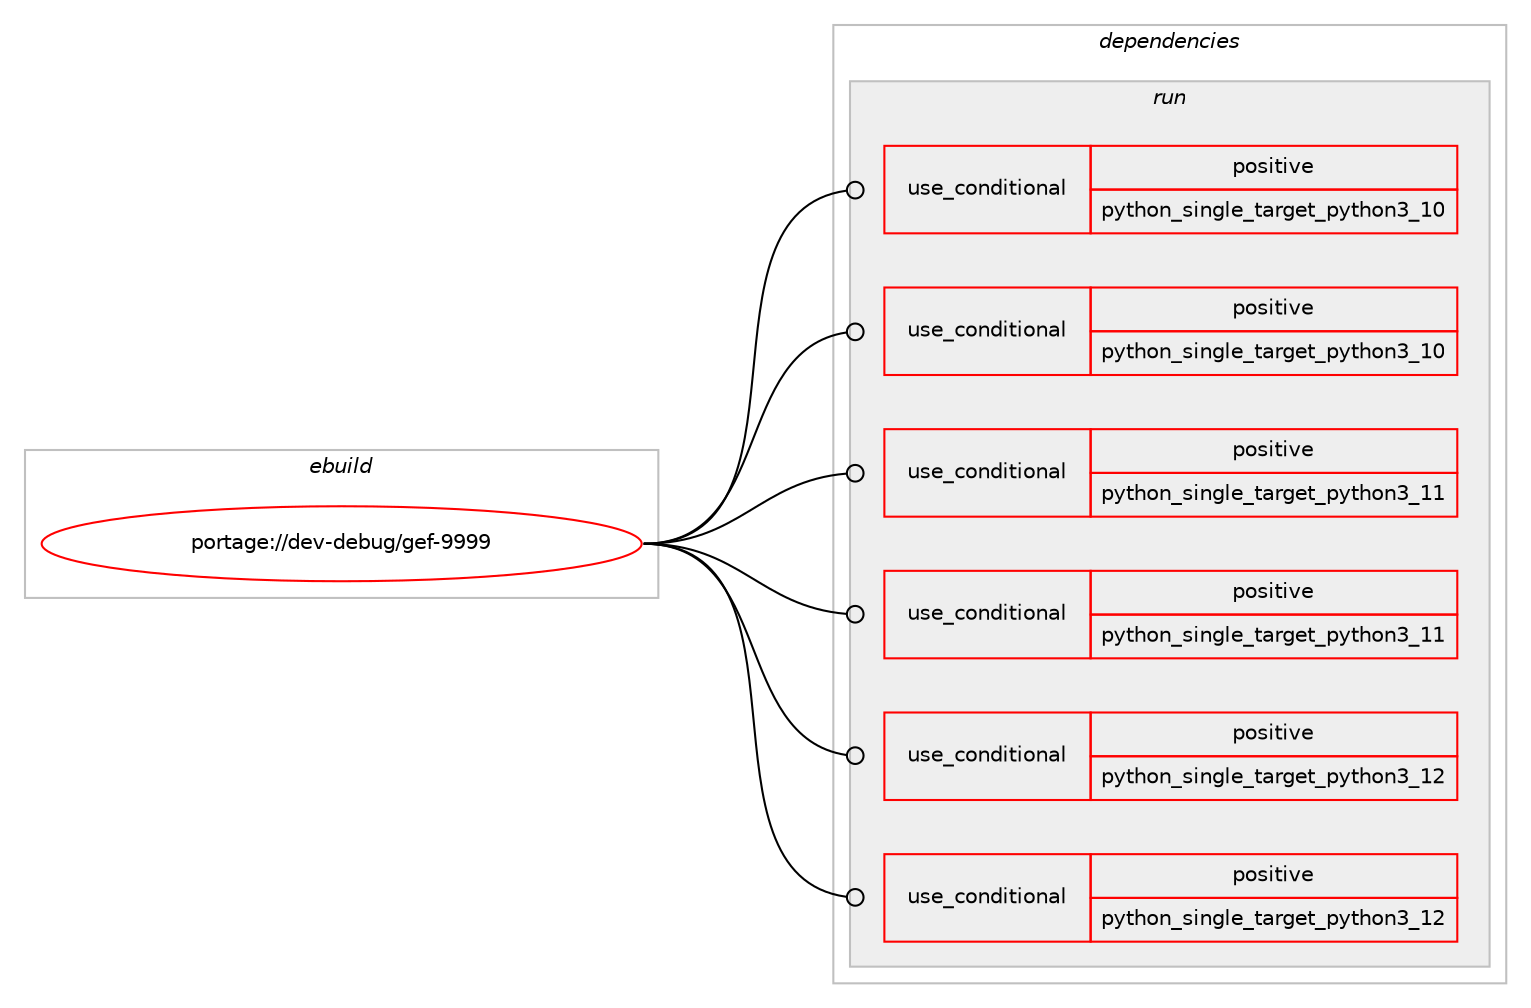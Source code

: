 digraph prolog {

# *************
# Graph options
# *************

newrank=true;
concentrate=true;
compound=true;
graph [rankdir=LR,fontname=Helvetica,fontsize=10,ranksep=1.5];#, ranksep=2.5, nodesep=0.2];
edge  [arrowhead=vee];
node  [fontname=Helvetica,fontsize=10];

# **********
# The ebuild
# **********

subgraph cluster_leftcol {
color=gray;
rank=same;
label=<<i>ebuild</i>>;
id [label="portage://dev-debug/gef-9999", color=red, width=4, href="../dev-debug/gef-9999.svg"];
}

# ****************
# The dependencies
# ****************

subgraph cluster_midcol {
color=gray;
label=<<i>dependencies</i>>;
subgraph cluster_compile {
fillcolor="#eeeeee";
style=filled;
label=<<i>compile</i>>;
}
subgraph cluster_compileandrun {
fillcolor="#eeeeee";
style=filled;
label=<<i>compile and run</i>>;
}
subgraph cluster_run {
fillcolor="#eeeeee";
style=filled;
label=<<i>run</i>>;
subgraph cond18533 {
dependency32593 [label=<<TABLE BORDER="0" CELLBORDER="1" CELLSPACING="0" CELLPADDING="4"><TR><TD ROWSPAN="3" CELLPADDING="10">use_conditional</TD></TR><TR><TD>positive</TD></TR><TR><TD>python_single_target_python3_10</TD></TR></TABLE>>, shape=none, color=red];
# *** BEGIN UNKNOWN DEPENDENCY TYPE (TODO) ***
# dependency32593 -> package_dependency(portage://dev-debug/gef-9999,run,no,dev-lang,python,none,[,,],[slot(3.10)],[])
# *** END UNKNOWN DEPENDENCY TYPE (TODO) ***

}
id:e -> dependency32593:w [weight=20,style="solid",arrowhead="odot"];
subgraph cond18534 {
dependency32594 [label=<<TABLE BORDER="0" CELLBORDER="1" CELLSPACING="0" CELLPADDING="4"><TR><TD ROWSPAN="3" CELLPADDING="10">use_conditional</TD></TR><TR><TD>positive</TD></TR><TR><TD>python_single_target_python3_10</TD></TR></TABLE>>, shape=none, color=red];
# *** BEGIN UNKNOWN DEPENDENCY TYPE (TODO) ***
# dependency32594 -> package_dependency(portage://dev-debug/gef-9999,run,no,dev-libs,capstone,none,[,,],[],[use(enable(python),none),use(enable(python_targets_python3_10),negative)])
# *** END UNKNOWN DEPENDENCY TYPE (TODO) ***

# *** BEGIN UNKNOWN DEPENDENCY TYPE (TODO) ***
# dependency32594 -> package_dependency(portage://dev-debug/gef-9999,run,no,dev-libs,keystone,none,[,,],[],[use(enable(python),none),use(enable(python_targets_python3_10),negative)])
# *** END UNKNOWN DEPENDENCY TYPE (TODO) ***

# *** BEGIN UNKNOWN DEPENDENCY TYPE (TODO) ***
# dependency32594 -> package_dependency(portage://dev-debug/gef-9999,run,no,dev-python,pylint,none,[,,],[],[use(enable(python_targets_python3_10),negative)])
# *** END UNKNOWN DEPENDENCY TYPE (TODO) ***

# *** BEGIN UNKNOWN DEPENDENCY TYPE (TODO) ***
# dependency32594 -> package_dependency(portage://dev-debug/gef-9999,run,no,dev-python,rpyc,none,[,,],[],[use(enable(python_targets_python3_10),negative)])
# *** END UNKNOWN DEPENDENCY TYPE (TODO) ***

# *** BEGIN UNKNOWN DEPENDENCY TYPE (TODO) ***
# dependency32594 -> package_dependency(portage://dev-debug/gef-9999,run,no,dev-util,unicorn,none,[,,],[],[use(enable(python),none),use(enable(python_targets_python3_10),negative)])
# *** END UNKNOWN DEPENDENCY TYPE (TODO) ***

}
id:e -> dependency32594:w [weight=20,style="solid",arrowhead="odot"];
subgraph cond18535 {
dependency32595 [label=<<TABLE BORDER="0" CELLBORDER="1" CELLSPACING="0" CELLPADDING="4"><TR><TD ROWSPAN="3" CELLPADDING="10">use_conditional</TD></TR><TR><TD>positive</TD></TR><TR><TD>python_single_target_python3_11</TD></TR></TABLE>>, shape=none, color=red];
# *** BEGIN UNKNOWN DEPENDENCY TYPE (TODO) ***
# dependency32595 -> package_dependency(portage://dev-debug/gef-9999,run,no,dev-lang,python,none,[,,],[slot(3.11)],[])
# *** END UNKNOWN DEPENDENCY TYPE (TODO) ***

}
id:e -> dependency32595:w [weight=20,style="solid",arrowhead="odot"];
subgraph cond18536 {
dependency32596 [label=<<TABLE BORDER="0" CELLBORDER="1" CELLSPACING="0" CELLPADDING="4"><TR><TD ROWSPAN="3" CELLPADDING="10">use_conditional</TD></TR><TR><TD>positive</TD></TR><TR><TD>python_single_target_python3_11</TD></TR></TABLE>>, shape=none, color=red];
# *** BEGIN UNKNOWN DEPENDENCY TYPE (TODO) ***
# dependency32596 -> package_dependency(portage://dev-debug/gef-9999,run,no,dev-libs,capstone,none,[,,],[],[use(enable(python),none),use(enable(python_targets_python3_11),negative)])
# *** END UNKNOWN DEPENDENCY TYPE (TODO) ***

# *** BEGIN UNKNOWN DEPENDENCY TYPE (TODO) ***
# dependency32596 -> package_dependency(portage://dev-debug/gef-9999,run,no,dev-libs,keystone,none,[,,],[],[use(enable(python),none),use(enable(python_targets_python3_11),negative)])
# *** END UNKNOWN DEPENDENCY TYPE (TODO) ***

# *** BEGIN UNKNOWN DEPENDENCY TYPE (TODO) ***
# dependency32596 -> package_dependency(portage://dev-debug/gef-9999,run,no,dev-python,pylint,none,[,,],[],[use(enable(python_targets_python3_11),negative)])
# *** END UNKNOWN DEPENDENCY TYPE (TODO) ***

# *** BEGIN UNKNOWN DEPENDENCY TYPE (TODO) ***
# dependency32596 -> package_dependency(portage://dev-debug/gef-9999,run,no,dev-python,rpyc,none,[,,],[],[use(enable(python_targets_python3_11),negative)])
# *** END UNKNOWN DEPENDENCY TYPE (TODO) ***

# *** BEGIN UNKNOWN DEPENDENCY TYPE (TODO) ***
# dependency32596 -> package_dependency(portage://dev-debug/gef-9999,run,no,dev-util,unicorn,none,[,,],[],[use(enable(python),none),use(enable(python_targets_python3_11),negative)])
# *** END UNKNOWN DEPENDENCY TYPE (TODO) ***

}
id:e -> dependency32596:w [weight=20,style="solid",arrowhead="odot"];
subgraph cond18537 {
dependency32597 [label=<<TABLE BORDER="0" CELLBORDER="1" CELLSPACING="0" CELLPADDING="4"><TR><TD ROWSPAN="3" CELLPADDING="10">use_conditional</TD></TR><TR><TD>positive</TD></TR><TR><TD>python_single_target_python3_12</TD></TR></TABLE>>, shape=none, color=red];
# *** BEGIN UNKNOWN DEPENDENCY TYPE (TODO) ***
# dependency32597 -> package_dependency(portage://dev-debug/gef-9999,run,no,dev-lang,python,none,[,,],[slot(3.12)],[])
# *** END UNKNOWN DEPENDENCY TYPE (TODO) ***

}
id:e -> dependency32597:w [weight=20,style="solid",arrowhead="odot"];
subgraph cond18538 {
dependency32598 [label=<<TABLE BORDER="0" CELLBORDER="1" CELLSPACING="0" CELLPADDING="4"><TR><TD ROWSPAN="3" CELLPADDING="10">use_conditional</TD></TR><TR><TD>positive</TD></TR><TR><TD>python_single_target_python3_12</TD></TR></TABLE>>, shape=none, color=red];
# *** BEGIN UNKNOWN DEPENDENCY TYPE (TODO) ***
# dependency32598 -> package_dependency(portage://dev-debug/gef-9999,run,no,dev-libs,capstone,none,[,,],[],[use(enable(python),none),use(enable(python_targets_python3_12),negative)])
# *** END UNKNOWN DEPENDENCY TYPE (TODO) ***

# *** BEGIN UNKNOWN DEPENDENCY TYPE (TODO) ***
# dependency32598 -> package_dependency(portage://dev-debug/gef-9999,run,no,dev-libs,keystone,none,[,,],[],[use(enable(python),none),use(enable(python_targets_python3_12),negative)])
# *** END UNKNOWN DEPENDENCY TYPE (TODO) ***

# *** BEGIN UNKNOWN DEPENDENCY TYPE (TODO) ***
# dependency32598 -> package_dependency(portage://dev-debug/gef-9999,run,no,dev-python,pylint,none,[,,],[],[use(enable(python_targets_python3_12),negative)])
# *** END UNKNOWN DEPENDENCY TYPE (TODO) ***

# *** BEGIN UNKNOWN DEPENDENCY TYPE (TODO) ***
# dependency32598 -> package_dependency(portage://dev-debug/gef-9999,run,no,dev-python,rpyc,none,[,,],[],[use(enable(python_targets_python3_12),negative)])
# *** END UNKNOWN DEPENDENCY TYPE (TODO) ***

# *** BEGIN UNKNOWN DEPENDENCY TYPE (TODO) ***
# dependency32598 -> package_dependency(portage://dev-debug/gef-9999,run,no,dev-util,unicorn,none,[,,],[],[use(enable(python),none),use(enable(python_targets_python3_12),negative)])
# *** END UNKNOWN DEPENDENCY TYPE (TODO) ***

}
id:e -> dependency32598:w [weight=20,style="solid",arrowhead="odot"];
# *** BEGIN UNKNOWN DEPENDENCY TYPE (TODO) ***
# id -> package_dependency(portage://dev-debug/gef-9999,run,no,dev-debug,gdb,none,[,,],[],[use(enable(python),none),use(optenable(python_single_target_python3_10),negative),use(optenable(python_single_target_python3_11),negative),use(optenable(python_single_target_python3_12),negative)])
# *** END UNKNOWN DEPENDENCY TYPE (TODO) ***

# *** BEGIN UNKNOWN DEPENDENCY TYPE (TODO) ***
# id -> package_dependency(portage://dev-debug/gef-9999,run,no,dev-util,ropper,none,[,,],[],[use(optenable(python_single_target_python3_10),negative),use(optenable(python_single_target_python3_11),negative),use(optenable(python_single_target_python3_12),negative)])
# *** END UNKNOWN DEPENDENCY TYPE (TODO) ***

}
}

# **************
# The candidates
# **************

subgraph cluster_choices {
rank=same;
color=gray;
label=<<i>candidates</i>>;

}

}
